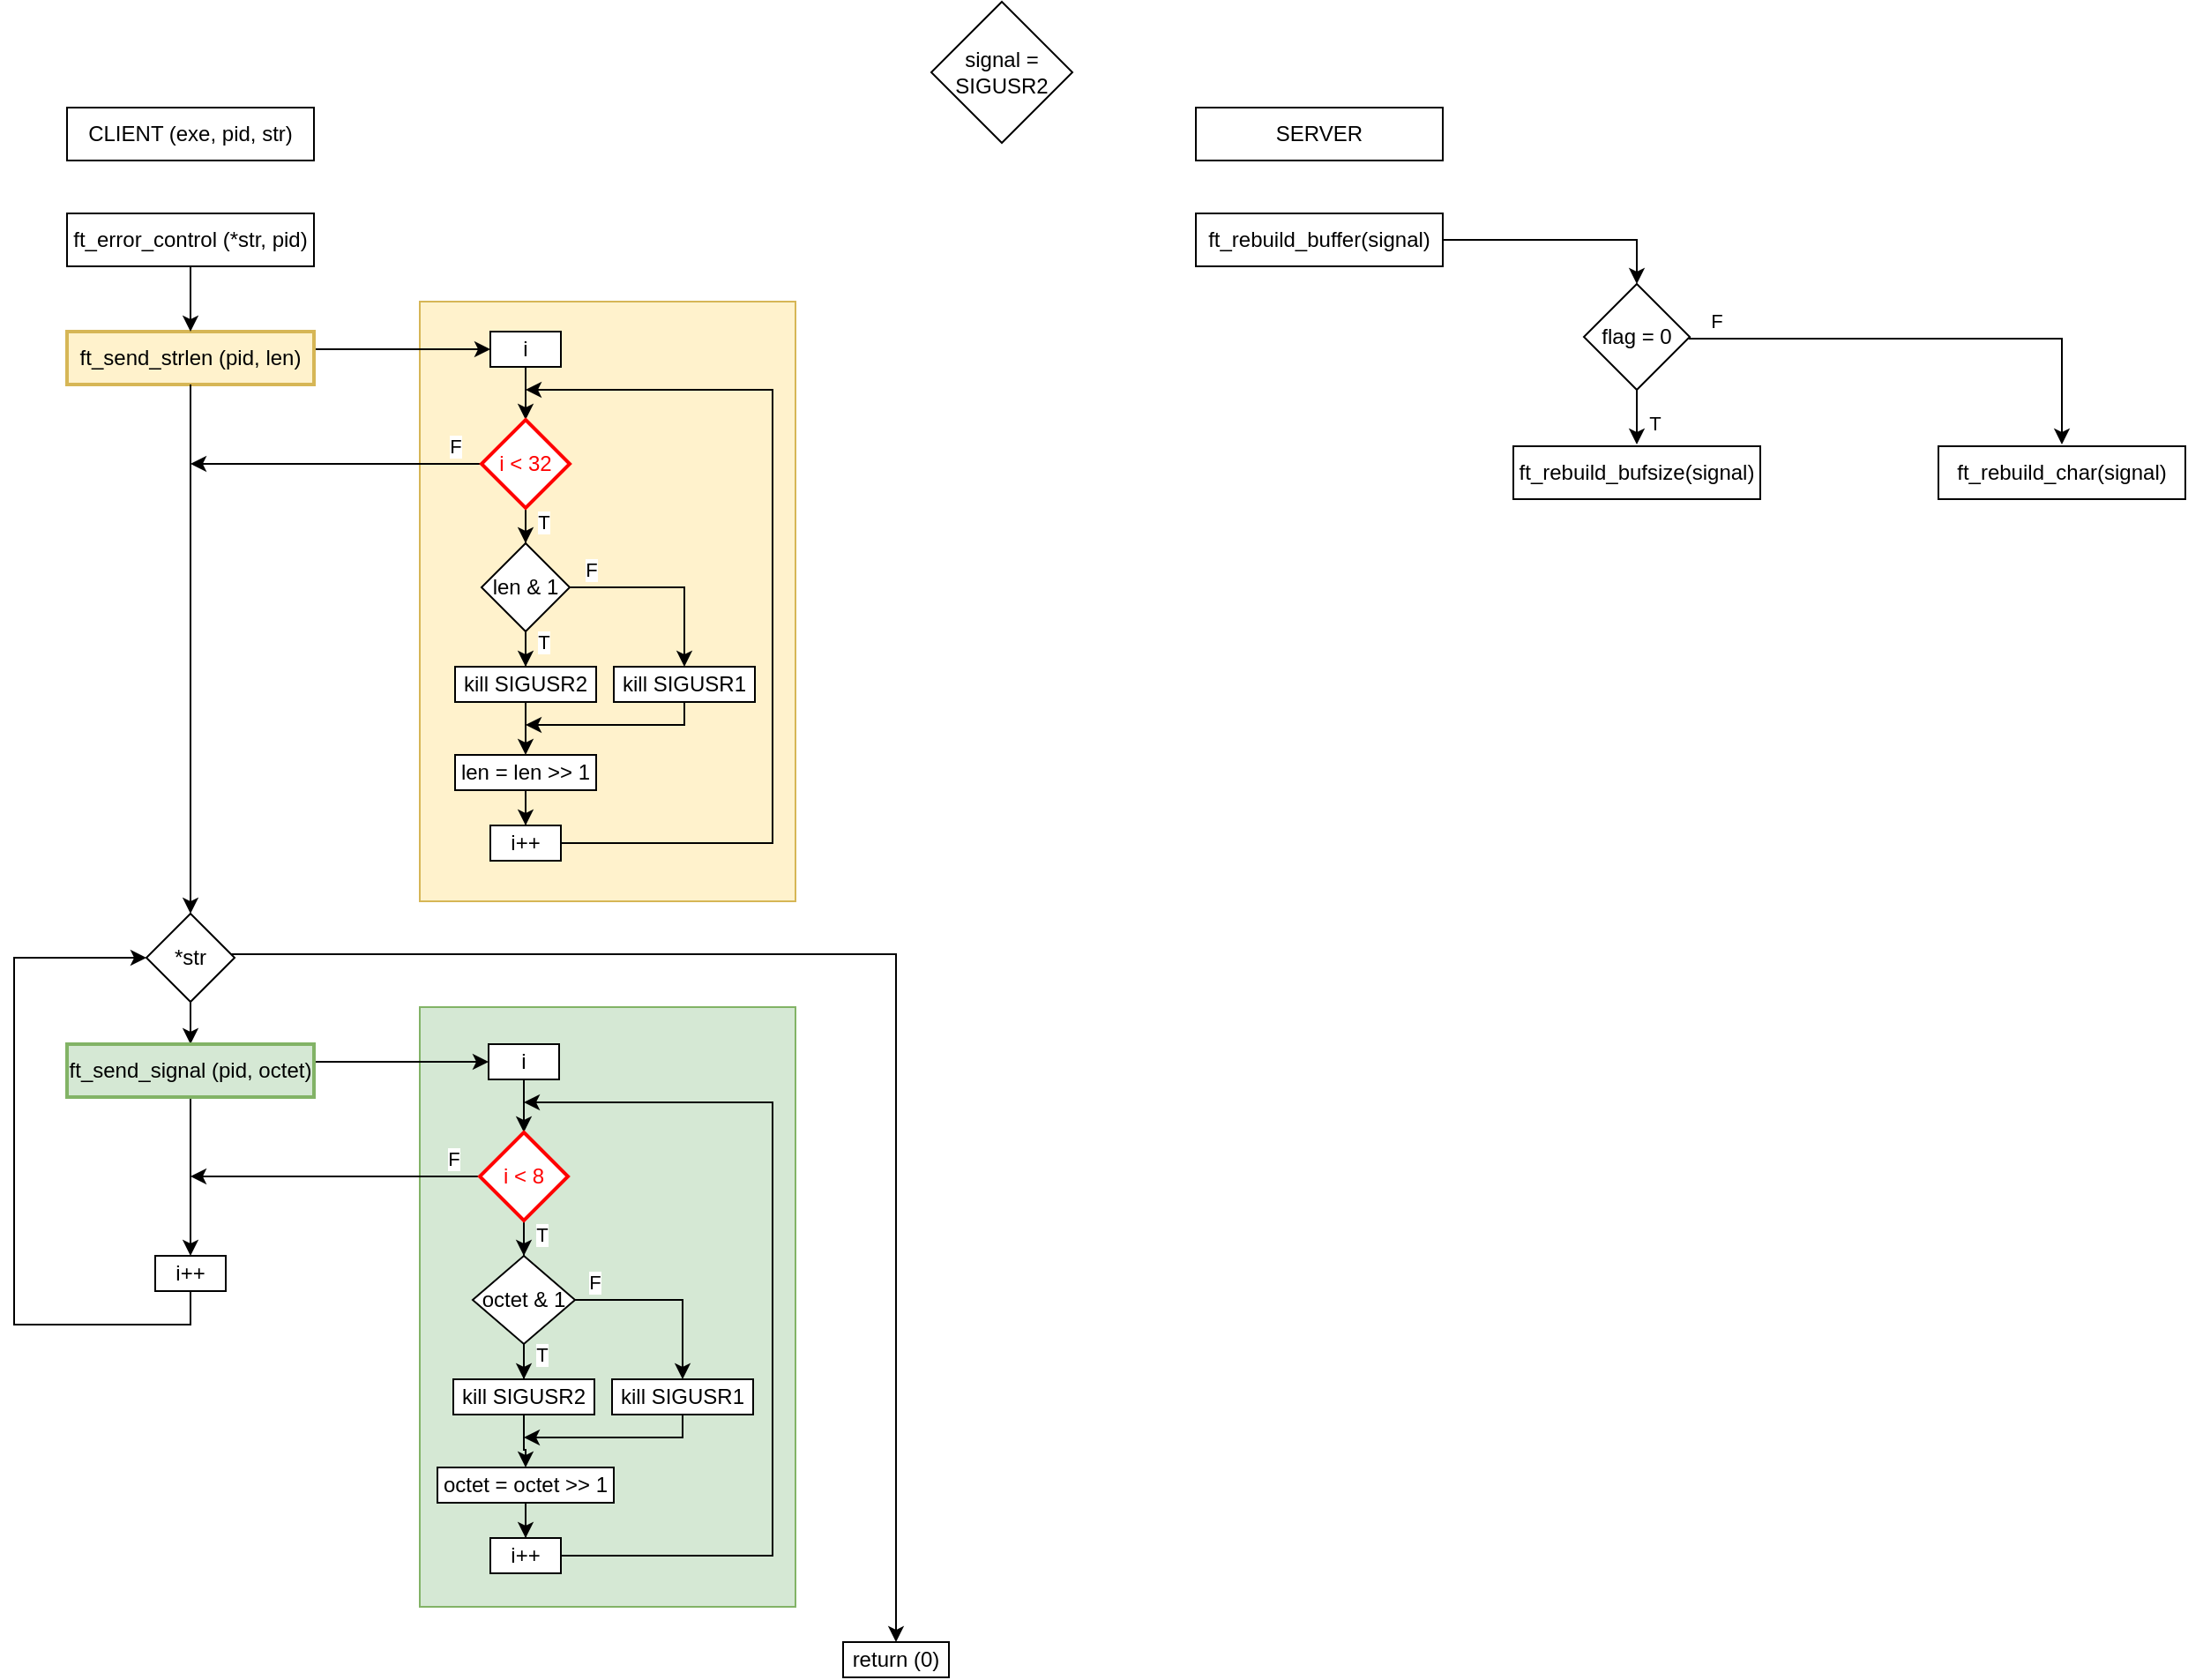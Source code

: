<mxfile version="21.1.1" type="device">
  <diagram id="C5RBs43oDa-KdzZeNtuy" name="Page-1">
    <mxGraphModel dx="935" dy="1535" grid="1" gridSize="10" guides="1" tooltips="1" connect="1" arrows="1" fold="1" page="0" pageScale="1" pageWidth="827" pageHeight="1169" math="0" shadow="0">
      <root>
        <mxCell id="WIyWlLk6GJQsqaUBKTNV-0" />
        <mxCell id="WIyWlLk6GJQsqaUBKTNV-1" parent="WIyWlLk6GJQsqaUBKTNV-0" />
        <mxCell id="rfoHM-x1Z1Yp6Kfk5jQ--75" value="" style="whiteSpace=wrap;html=1;fillColor=#d5e8d4;strokeColor=#82b366;fillStyle=solid;" vertex="1" parent="WIyWlLk6GJQsqaUBKTNV-1">
          <mxGeometry x="240" y="480" width="213" height="340" as="geometry" />
        </mxCell>
        <mxCell id="rfoHM-x1Z1Yp6Kfk5jQ--73" value="" style="whiteSpace=wrap;html=1;fillColor=#fff2cc;strokeColor=#d6b656;fillStyle=solid;strokeWidth=1;perimeterSpacing=1;" vertex="1" parent="WIyWlLk6GJQsqaUBKTNV-1">
          <mxGeometry x="240" y="80" width="213" height="340" as="geometry" />
        </mxCell>
        <mxCell id="rfoHM-x1Z1Yp6Kfk5jQ--26" style="edgeStyle=orthogonalEdgeStyle;rounded=0;orthogonalLoop=1;jettySize=auto;html=1;entryX=0;entryY=0.5;entryDx=0;entryDy=0;" edge="1" parent="WIyWlLk6GJQsqaUBKTNV-1" source="rfoHM-x1Z1Yp6Kfk5jQ--0" target="rfoHM-x1Z1Yp6Kfk5jQ--5">
          <mxGeometry relative="1" as="geometry">
            <Array as="points">
              <mxPoint x="200" y="107" />
              <mxPoint x="200" y="107" />
            </Array>
          </mxGeometry>
        </mxCell>
        <mxCell id="rfoHM-x1Z1Yp6Kfk5jQ--38" style="edgeStyle=orthogonalEdgeStyle;rounded=0;orthogonalLoop=1;jettySize=auto;html=1;entryX=0.5;entryY=0;entryDx=0;entryDy=0;" edge="1" parent="WIyWlLk6GJQsqaUBKTNV-1" source="rfoHM-x1Z1Yp6Kfk5jQ--64" target="rfoHM-x1Z1Yp6Kfk5jQ--37">
          <mxGeometry relative="1" as="geometry" />
        </mxCell>
        <mxCell id="rfoHM-x1Z1Yp6Kfk5jQ--0" value="&lt;div&gt;ft_send_strlen (pid, len)&lt;br&gt;&lt;/div&gt;" style="rounded=0;whiteSpace=wrap;html=1;fontSize=12;glass=0;strokeWidth=2;shadow=0;fillColor=#fff2cc;strokeColor=#d6b656;gradientColor=none;" vertex="1" parent="WIyWlLk6GJQsqaUBKTNV-1">
          <mxGeometry x="40" y="97" width="140" height="30" as="geometry" />
        </mxCell>
        <mxCell id="rfoHM-x1Z1Yp6Kfk5jQ--4" style="edgeStyle=orthogonalEdgeStyle;rounded=0;orthogonalLoop=1;jettySize=auto;html=1;entryX=0.5;entryY=0;entryDx=0;entryDy=0;" edge="1" parent="WIyWlLk6GJQsqaUBKTNV-1" source="rfoHM-x1Z1Yp6Kfk5jQ--3" target="rfoHM-x1Z1Yp6Kfk5jQ--0">
          <mxGeometry relative="1" as="geometry">
            <Array as="points">
              <mxPoint x="110" y="90" />
              <mxPoint x="110" y="90" />
            </Array>
          </mxGeometry>
        </mxCell>
        <mxCell id="rfoHM-x1Z1Yp6Kfk5jQ--3" value="&lt;div&gt;ft_error_control (*str, pid)&lt;br&gt;&lt;/div&gt;" style="rounded=0;whiteSpace=wrap;html=1;" vertex="1" parent="WIyWlLk6GJQsqaUBKTNV-1">
          <mxGeometry x="40" y="30" width="140" height="30" as="geometry" />
        </mxCell>
        <mxCell id="rfoHM-x1Z1Yp6Kfk5jQ--10" style="edgeStyle=orthogonalEdgeStyle;rounded=0;orthogonalLoop=1;jettySize=auto;html=1;exitX=0.5;exitY=1;exitDx=0;exitDy=0;entryX=0.5;entryY=0;entryDx=0;entryDy=0;" edge="1" parent="WIyWlLk6GJQsqaUBKTNV-1" source="rfoHM-x1Z1Yp6Kfk5jQ--5" target="rfoHM-x1Z1Yp6Kfk5jQ--7">
          <mxGeometry relative="1" as="geometry" />
        </mxCell>
        <mxCell id="rfoHM-x1Z1Yp6Kfk5jQ--5" value="i" style="rounded=0;whiteSpace=wrap;html=1;" vertex="1" parent="WIyWlLk6GJQsqaUBKTNV-1">
          <mxGeometry x="280" y="97" width="40" height="20" as="geometry" />
        </mxCell>
        <mxCell id="rfoHM-x1Z1Yp6Kfk5jQ--15" style="edgeStyle=orthogonalEdgeStyle;rounded=0;orthogonalLoop=1;jettySize=auto;html=1;entryX=0.5;entryY=0;entryDx=0;entryDy=0;" edge="1" parent="WIyWlLk6GJQsqaUBKTNV-1" source="rfoHM-x1Z1Yp6Kfk5jQ--7" target="rfoHM-x1Z1Yp6Kfk5jQ--14">
          <mxGeometry relative="1" as="geometry" />
        </mxCell>
        <mxCell id="rfoHM-x1Z1Yp6Kfk5jQ--31" value="&lt;div&gt;T&lt;/div&gt;" style="edgeLabel;html=1;align=center;verticalAlign=middle;resizable=0;points=[];" vertex="1" connectable="0" parent="rfoHM-x1Z1Yp6Kfk5jQ--15">
          <mxGeometry x="0.6" relative="1" as="geometry">
            <mxPoint x="10" as="offset" />
          </mxGeometry>
        </mxCell>
        <mxCell id="rfoHM-x1Z1Yp6Kfk5jQ--27" style="edgeStyle=orthogonalEdgeStyle;rounded=0;orthogonalLoop=1;jettySize=auto;html=1;exitX=0;exitY=0.5;exitDx=0;exitDy=0;" edge="1" parent="WIyWlLk6GJQsqaUBKTNV-1" source="rfoHM-x1Z1Yp6Kfk5jQ--7">
          <mxGeometry relative="1" as="geometry">
            <mxPoint x="110" y="172" as="targetPoint" />
            <Array as="points">
              <mxPoint x="200" y="172" />
              <mxPoint x="200" y="172" />
            </Array>
          </mxGeometry>
        </mxCell>
        <mxCell id="rfoHM-x1Z1Yp6Kfk5jQ--7" value="&lt;font color=&quot;#ff0000&quot;&gt;i &amp;lt; 32&lt;/font&gt;" style="rhombus;whiteSpace=wrap;html=1;strokeColor=#FF0000;strokeWidth=2;" vertex="1" parent="WIyWlLk6GJQsqaUBKTNV-1">
          <mxGeometry x="275" y="147" width="50" height="50" as="geometry" />
        </mxCell>
        <mxCell id="rfoHM-x1Z1Yp6Kfk5jQ--8" style="edgeStyle=orthogonalEdgeStyle;rounded=0;orthogonalLoop=1;jettySize=auto;html=1;exitX=0.5;exitY=1;exitDx=0;exitDy=0;" edge="1" parent="WIyWlLk6GJQsqaUBKTNV-1" source="rfoHM-x1Z1Yp6Kfk5jQ--7" target="rfoHM-x1Z1Yp6Kfk5jQ--7">
          <mxGeometry relative="1" as="geometry" />
        </mxCell>
        <mxCell id="rfoHM-x1Z1Yp6Kfk5jQ--17" style="edgeStyle=orthogonalEdgeStyle;rounded=0;orthogonalLoop=1;jettySize=auto;html=1;entryX=0.5;entryY=0;entryDx=0;entryDy=0;" edge="1" parent="WIyWlLk6GJQsqaUBKTNV-1" source="rfoHM-x1Z1Yp6Kfk5jQ--14" target="rfoHM-x1Z1Yp6Kfk5jQ--16">
          <mxGeometry relative="1" as="geometry" />
        </mxCell>
        <mxCell id="rfoHM-x1Z1Yp6Kfk5jQ--19" style="edgeStyle=orthogonalEdgeStyle;rounded=0;orthogonalLoop=1;jettySize=auto;html=1;entryX=0.5;entryY=0;entryDx=0;entryDy=0;" edge="1" parent="WIyWlLk6GJQsqaUBKTNV-1" source="rfoHM-x1Z1Yp6Kfk5jQ--14" target="rfoHM-x1Z1Yp6Kfk5jQ--18">
          <mxGeometry relative="1" as="geometry">
            <mxPoint x="420" y="242" as="targetPoint" />
            <Array as="points">
              <mxPoint x="390" y="242" />
            </Array>
          </mxGeometry>
        </mxCell>
        <mxCell id="rfoHM-x1Z1Yp6Kfk5jQ--33" value="F" style="edgeLabel;html=1;align=center;verticalAlign=middle;resizable=0;points=[];" vertex="1" connectable="0" parent="rfoHM-x1Z1Yp6Kfk5jQ--19">
          <mxGeometry x="-0.491" y="-1" relative="1" as="geometry">
            <mxPoint x="-16" y="-11" as="offset" />
          </mxGeometry>
        </mxCell>
        <mxCell id="rfoHM-x1Z1Yp6Kfk5jQ--14" value="len &amp;amp; 1" style="rhombus;whiteSpace=wrap;html=1;" vertex="1" parent="WIyWlLk6GJQsqaUBKTNV-1">
          <mxGeometry x="275" y="217" width="50" height="50" as="geometry" />
        </mxCell>
        <mxCell id="rfoHM-x1Z1Yp6Kfk5jQ--22" style="edgeStyle=orthogonalEdgeStyle;rounded=0;orthogonalLoop=1;jettySize=auto;html=1;entryX=0.5;entryY=0;entryDx=0;entryDy=0;" edge="1" parent="WIyWlLk6GJQsqaUBKTNV-1" source="rfoHM-x1Z1Yp6Kfk5jQ--16" target="rfoHM-x1Z1Yp6Kfk5jQ--20">
          <mxGeometry relative="1" as="geometry" />
        </mxCell>
        <mxCell id="rfoHM-x1Z1Yp6Kfk5jQ--16" value="&lt;div&gt;kill SIGUSR2&lt;/div&gt;" style="rounded=0;whiteSpace=wrap;html=1;" vertex="1" parent="WIyWlLk6GJQsqaUBKTNV-1">
          <mxGeometry x="260" y="287" width="80" height="20" as="geometry" />
        </mxCell>
        <mxCell id="rfoHM-x1Z1Yp6Kfk5jQ--35" style="edgeStyle=orthogonalEdgeStyle;rounded=0;orthogonalLoop=1;jettySize=auto;html=1;exitX=0.5;exitY=1;exitDx=0;exitDy=0;" edge="1" parent="WIyWlLk6GJQsqaUBKTNV-1" source="rfoHM-x1Z1Yp6Kfk5jQ--18">
          <mxGeometry relative="1" as="geometry">
            <mxPoint x="300" y="320" as="targetPoint" />
            <Array as="points">
              <mxPoint x="390" y="320" />
              <mxPoint x="340" y="320" />
            </Array>
          </mxGeometry>
        </mxCell>
        <mxCell id="rfoHM-x1Z1Yp6Kfk5jQ--18" value="&lt;div&gt;kill SIGUSR1&lt;/div&gt;" style="rounded=0;whiteSpace=wrap;html=1;" vertex="1" parent="WIyWlLk6GJQsqaUBKTNV-1">
          <mxGeometry x="350" y="287" width="80" height="20" as="geometry" />
        </mxCell>
        <mxCell id="rfoHM-x1Z1Yp6Kfk5jQ--24" style="edgeStyle=orthogonalEdgeStyle;rounded=0;orthogonalLoop=1;jettySize=auto;html=1;entryX=0.5;entryY=0;entryDx=0;entryDy=0;" edge="1" parent="WIyWlLk6GJQsqaUBKTNV-1" source="rfoHM-x1Z1Yp6Kfk5jQ--20" target="rfoHM-x1Z1Yp6Kfk5jQ--23">
          <mxGeometry relative="1" as="geometry" />
        </mxCell>
        <mxCell id="rfoHM-x1Z1Yp6Kfk5jQ--20" value="len = len &amp;gt;&amp;gt; 1" style="rounded=0;whiteSpace=wrap;html=1;" vertex="1" parent="WIyWlLk6GJQsqaUBKTNV-1">
          <mxGeometry x="260" y="337" width="80" height="20" as="geometry" />
        </mxCell>
        <mxCell id="rfoHM-x1Z1Yp6Kfk5jQ--28" style="edgeStyle=orthogonalEdgeStyle;rounded=0;orthogonalLoop=1;jettySize=auto;html=1;exitX=1;exitY=0.5;exitDx=0;exitDy=0;" edge="1" parent="WIyWlLk6GJQsqaUBKTNV-1" source="rfoHM-x1Z1Yp6Kfk5jQ--23">
          <mxGeometry relative="1" as="geometry">
            <mxPoint x="300" y="130" as="targetPoint" />
            <Array as="points">
              <mxPoint x="440" y="387" />
              <mxPoint x="440" y="130" />
            </Array>
          </mxGeometry>
        </mxCell>
        <mxCell id="rfoHM-x1Z1Yp6Kfk5jQ--30" value="F" style="edgeLabel;html=1;align=center;verticalAlign=middle;resizable=0;points=[];" vertex="1" connectable="0" parent="rfoHM-x1Z1Yp6Kfk5jQ--28">
          <mxGeometry x="0.681" y="1" relative="1" as="geometry">
            <mxPoint x="-123" y="31" as="offset" />
          </mxGeometry>
        </mxCell>
        <mxCell id="rfoHM-x1Z1Yp6Kfk5jQ--23" value="i++" style="rounded=0;whiteSpace=wrap;html=1;" vertex="1" parent="WIyWlLk6GJQsqaUBKTNV-1">
          <mxGeometry x="280" y="377" width="40" height="20" as="geometry" />
        </mxCell>
        <mxCell id="rfoHM-x1Z1Yp6Kfk5jQ--32" value="&lt;div&gt;T&lt;/div&gt;" style="edgeLabel;html=1;align=center;verticalAlign=middle;resizable=0;points=[];" vertex="1" connectable="0" parent="WIyWlLk6GJQsqaUBKTNV-1">
          <mxGeometry x="307" y="211" as="geometry">
            <mxPoint x="3" y="62" as="offset" />
          </mxGeometry>
        </mxCell>
        <mxCell id="rfoHM-x1Z1Yp6Kfk5jQ--62" style="edgeStyle=orthogonalEdgeStyle;rounded=0;orthogonalLoop=1;jettySize=auto;html=1;exitX=1;exitY=0.25;exitDx=0;exitDy=0;entryX=0;entryY=0.5;entryDx=0;entryDy=0;" edge="1" parent="WIyWlLk6GJQsqaUBKTNV-1" source="rfoHM-x1Z1Yp6Kfk5jQ--37" target="rfoHM-x1Z1Yp6Kfk5jQ--40">
          <mxGeometry relative="1" as="geometry">
            <mxPoint x="270" y="516" as="targetPoint" />
            <Array as="points">
              <mxPoint x="180" y="511" />
            </Array>
          </mxGeometry>
        </mxCell>
        <mxCell id="rfoHM-x1Z1Yp6Kfk5jQ--68" style="edgeStyle=orthogonalEdgeStyle;rounded=0;orthogonalLoop=1;jettySize=auto;html=1;entryX=0.5;entryY=0;entryDx=0;entryDy=0;" edge="1" parent="WIyWlLk6GJQsqaUBKTNV-1" source="rfoHM-x1Z1Yp6Kfk5jQ--37" target="rfoHM-x1Z1Yp6Kfk5jQ--67">
          <mxGeometry relative="1" as="geometry" />
        </mxCell>
        <mxCell id="rfoHM-x1Z1Yp6Kfk5jQ--37" value="&lt;div&gt;ft_send_signal (pid, octet)&lt;br&gt;&lt;/div&gt;" style="rounded=0;whiteSpace=wrap;html=1;fontSize=12;glass=0;strokeWidth=2;shadow=0;fillColor=#d5e8d4;gradientColor=none;strokeColor=#82b366;" vertex="1" parent="WIyWlLk6GJQsqaUBKTNV-1">
          <mxGeometry x="40" y="501" width="140" height="30" as="geometry" />
        </mxCell>
        <mxCell id="rfoHM-x1Z1Yp6Kfk5jQ--39" style="edgeStyle=orthogonalEdgeStyle;rounded=0;orthogonalLoop=1;jettySize=auto;html=1;exitX=0.5;exitY=1;exitDx=0;exitDy=0;entryX=0.5;entryY=0;entryDx=0;entryDy=0;" edge="1" parent="WIyWlLk6GJQsqaUBKTNV-1" source="rfoHM-x1Z1Yp6Kfk5jQ--40" target="rfoHM-x1Z1Yp6Kfk5jQ--43">
          <mxGeometry relative="1" as="geometry" />
        </mxCell>
        <mxCell id="rfoHM-x1Z1Yp6Kfk5jQ--40" value="i" style="rounded=0;whiteSpace=wrap;html=1;" vertex="1" parent="WIyWlLk6GJQsqaUBKTNV-1">
          <mxGeometry x="279" y="501" width="40" height="20" as="geometry" />
        </mxCell>
        <mxCell id="rfoHM-x1Z1Yp6Kfk5jQ--41" style="edgeStyle=orthogonalEdgeStyle;rounded=0;orthogonalLoop=1;jettySize=auto;html=1;entryX=0.5;entryY=0;entryDx=0;entryDy=0;" edge="1" parent="WIyWlLk6GJQsqaUBKTNV-1" source="rfoHM-x1Z1Yp6Kfk5jQ--43" target="rfoHM-x1Z1Yp6Kfk5jQ--48">
          <mxGeometry relative="1" as="geometry" />
        </mxCell>
        <mxCell id="rfoHM-x1Z1Yp6Kfk5jQ--42" value="&lt;div&gt;T&lt;/div&gt;" style="edgeLabel;html=1;align=center;verticalAlign=middle;resizable=0;points=[];" vertex="1" connectable="0" parent="rfoHM-x1Z1Yp6Kfk5jQ--41">
          <mxGeometry x="0.6" relative="1" as="geometry">
            <mxPoint x="10" as="offset" />
          </mxGeometry>
        </mxCell>
        <mxCell id="rfoHM-x1Z1Yp6Kfk5jQ--89" style="edgeStyle=orthogonalEdgeStyle;rounded=0;orthogonalLoop=1;jettySize=auto;html=1;" edge="1" parent="WIyWlLk6GJQsqaUBKTNV-1" source="rfoHM-x1Z1Yp6Kfk5jQ--43">
          <mxGeometry relative="1" as="geometry">
            <mxPoint x="110" y="576" as="targetPoint" />
          </mxGeometry>
        </mxCell>
        <mxCell id="rfoHM-x1Z1Yp6Kfk5jQ--43" value="&lt;font color=&quot;#ff0000&quot;&gt;i &amp;lt; 8&lt;br&gt;&lt;/font&gt;" style="rhombus;whiteSpace=wrap;html=1;strokeWidth=2;strokeColor=#FF0000;" vertex="1" parent="WIyWlLk6GJQsqaUBKTNV-1">
          <mxGeometry x="274" y="551" width="50" height="50" as="geometry" />
        </mxCell>
        <mxCell id="rfoHM-x1Z1Yp6Kfk5jQ--44" style="edgeStyle=orthogonalEdgeStyle;rounded=0;orthogonalLoop=1;jettySize=auto;html=1;exitX=0.5;exitY=1;exitDx=0;exitDy=0;" edge="1" parent="WIyWlLk6GJQsqaUBKTNV-1" source="rfoHM-x1Z1Yp6Kfk5jQ--43" target="rfoHM-x1Z1Yp6Kfk5jQ--43">
          <mxGeometry relative="1" as="geometry" />
        </mxCell>
        <mxCell id="rfoHM-x1Z1Yp6Kfk5jQ--45" style="edgeStyle=orthogonalEdgeStyle;rounded=0;orthogonalLoop=1;jettySize=auto;html=1;entryX=0.5;entryY=0;entryDx=0;entryDy=0;" edge="1" parent="WIyWlLk6GJQsqaUBKTNV-1" source="rfoHM-x1Z1Yp6Kfk5jQ--48" target="rfoHM-x1Z1Yp6Kfk5jQ--50">
          <mxGeometry relative="1" as="geometry" />
        </mxCell>
        <mxCell id="rfoHM-x1Z1Yp6Kfk5jQ--46" style="edgeStyle=orthogonalEdgeStyle;rounded=0;orthogonalLoop=1;jettySize=auto;html=1;entryX=0.5;entryY=0;entryDx=0;entryDy=0;" edge="1" parent="WIyWlLk6GJQsqaUBKTNV-1" source="rfoHM-x1Z1Yp6Kfk5jQ--48" target="rfoHM-x1Z1Yp6Kfk5jQ--52">
          <mxGeometry relative="1" as="geometry">
            <mxPoint x="419" y="646" as="targetPoint" />
            <Array as="points">
              <mxPoint x="389" y="646" />
            </Array>
          </mxGeometry>
        </mxCell>
        <mxCell id="rfoHM-x1Z1Yp6Kfk5jQ--47" value="F" style="edgeLabel;html=1;align=center;verticalAlign=middle;resizable=0;points=[];" vertex="1" connectable="0" parent="rfoHM-x1Z1Yp6Kfk5jQ--46">
          <mxGeometry x="-0.491" y="-1" relative="1" as="geometry">
            <mxPoint x="-16" y="-11" as="offset" />
          </mxGeometry>
        </mxCell>
        <mxCell id="rfoHM-x1Z1Yp6Kfk5jQ--48" value="octet &amp;amp; 1" style="rhombus;whiteSpace=wrap;html=1;" vertex="1" parent="WIyWlLk6GJQsqaUBKTNV-1">
          <mxGeometry x="270" y="621" width="58" height="50" as="geometry" />
        </mxCell>
        <mxCell id="rfoHM-x1Z1Yp6Kfk5jQ--49" style="edgeStyle=orthogonalEdgeStyle;rounded=0;orthogonalLoop=1;jettySize=auto;html=1;entryX=0.5;entryY=0;entryDx=0;entryDy=0;" edge="1" parent="WIyWlLk6GJQsqaUBKTNV-1" source="rfoHM-x1Z1Yp6Kfk5jQ--50" target="rfoHM-x1Z1Yp6Kfk5jQ--54">
          <mxGeometry relative="1" as="geometry" />
        </mxCell>
        <mxCell id="rfoHM-x1Z1Yp6Kfk5jQ--50" value="&lt;div&gt;kill SIGUSR2&lt;/div&gt;" style="rounded=0;whiteSpace=wrap;html=1;" vertex="1" parent="WIyWlLk6GJQsqaUBKTNV-1">
          <mxGeometry x="259" y="691" width="80" height="20" as="geometry" />
        </mxCell>
        <mxCell id="rfoHM-x1Z1Yp6Kfk5jQ--51" style="edgeStyle=orthogonalEdgeStyle;rounded=0;orthogonalLoop=1;jettySize=auto;html=1;exitX=0.5;exitY=1;exitDx=0;exitDy=0;" edge="1" parent="WIyWlLk6GJQsqaUBKTNV-1" source="rfoHM-x1Z1Yp6Kfk5jQ--52">
          <mxGeometry relative="1" as="geometry">
            <mxPoint x="299" y="724" as="targetPoint" />
            <Array as="points">
              <mxPoint x="389" y="724" />
              <mxPoint x="339" y="724" />
            </Array>
          </mxGeometry>
        </mxCell>
        <mxCell id="rfoHM-x1Z1Yp6Kfk5jQ--52" value="&lt;div&gt;kill SIGUSR1&lt;/div&gt;" style="rounded=0;whiteSpace=wrap;html=1;" vertex="1" parent="WIyWlLk6GJQsqaUBKTNV-1">
          <mxGeometry x="349" y="691" width="80" height="20" as="geometry" />
        </mxCell>
        <mxCell id="rfoHM-x1Z1Yp6Kfk5jQ--60" style="edgeStyle=orthogonalEdgeStyle;rounded=0;orthogonalLoop=1;jettySize=auto;html=1;entryX=0.5;entryY=0;entryDx=0;entryDy=0;" edge="1" parent="WIyWlLk6GJQsqaUBKTNV-1" source="rfoHM-x1Z1Yp6Kfk5jQ--54" target="rfoHM-x1Z1Yp6Kfk5jQ--57">
          <mxGeometry relative="1" as="geometry" />
        </mxCell>
        <mxCell id="rfoHM-x1Z1Yp6Kfk5jQ--54" value="octet = octet &amp;gt;&amp;gt; 1" style="rounded=0;whiteSpace=wrap;html=1;" vertex="1" parent="WIyWlLk6GJQsqaUBKTNV-1">
          <mxGeometry x="250" y="741" width="100" height="20" as="geometry" />
        </mxCell>
        <mxCell id="rfoHM-x1Z1Yp6Kfk5jQ--55" style="edgeStyle=orthogonalEdgeStyle;rounded=0;orthogonalLoop=1;jettySize=auto;html=1;exitX=1;exitY=0.5;exitDx=0;exitDy=0;" edge="1" parent="WIyWlLk6GJQsqaUBKTNV-1" source="rfoHM-x1Z1Yp6Kfk5jQ--57">
          <mxGeometry relative="1" as="geometry">
            <mxPoint x="299" y="534" as="targetPoint" />
            <Array as="points">
              <mxPoint x="440" y="791" />
              <mxPoint x="440" y="534" />
            </Array>
          </mxGeometry>
        </mxCell>
        <mxCell id="rfoHM-x1Z1Yp6Kfk5jQ--56" value="F" style="edgeLabel;html=1;align=center;verticalAlign=middle;resizable=0;points=[];" vertex="1" connectable="0" parent="rfoHM-x1Z1Yp6Kfk5jQ--55">
          <mxGeometry x="0.681" y="1" relative="1" as="geometry">
            <mxPoint x="-123" y="31" as="offset" />
          </mxGeometry>
        </mxCell>
        <mxCell id="rfoHM-x1Z1Yp6Kfk5jQ--57" value="i++" style="rounded=0;whiteSpace=wrap;html=1;" vertex="1" parent="WIyWlLk6GJQsqaUBKTNV-1">
          <mxGeometry x="280" y="781" width="40" height="20" as="geometry" />
        </mxCell>
        <mxCell id="rfoHM-x1Z1Yp6Kfk5jQ--58" value="&lt;div&gt;T&lt;/div&gt;" style="edgeLabel;html=1;align=center;verticalAlign=middle;resizable=0;points=[];" vertex="1" connectable="0" parent="WIyWlLk6GJQsqaUBKTNV-1">
          <mxGeometry x="306" y="615" as="geometry">
            <mxPoint x="3" y="62" as="offset" />
          </mxGeometry>
        </mxCell>
        <mxCell id="rfoHM-x1Z1Yp6Kfk5jQ--65" value="" style="edgeStyle=orthogonalEdgeStyle;rounded=0;orthogonalLoop=1;jettySize=auto;html=1;entryX=0.5;entryY=0;entryDx=0;entryDy=0;" edge="1" parent="WIyWlLk6GJQsqaUBKTNV-1" source="rfoHM-x1Z1Yp6Kfk5jQ--0" target="rfoHM-x1Z1Yp6Kfk5jQ--64">
          <mxGeometry relative="1" as="geometry">
            <mxPoint x="110" y="127" as="sourcePoint" />
            <mxPoint x="110" y="520" as="targetPoint" />
          </mxGeometry>
        </mxCell>
        <mxCell id="rfoHM-x1Z1Yp6Kfk5jQ--78" style="edgeStyle=orthogonalEdgeStyle;rounded=0;orthogonalLoop=1;jettySize=auto;html=1;entryX=0.5;entryY=0;entryDx=0;entryDy=0;" edge="1" parent="WIyWlLk6GJQsqaUBKTNV-1" source="rfoHM-x1Z1Yp6Kfk5jQ--64" target="rfoHM-x1Z1Yp6Kfk5jQ--76">
          <mxGeometry relative="1" as="geometry">
            <mxPoint x="580" y="690" as="targetPoint" />
            <Array as="points">
              <mxPoint x="510" y="450" />
            </Array>
          </mxGeometry>
        </mxCell>
        <mxCell id="rfoHM-x1Z1Yp6Kfk5jQ--64" value="*str" style="rhombus;whiteSpace=wrap;html=1;" vertex="1" parent="WIyWlLk6GJQsqaUBKTNV-1">
          <mxGeometry x="85" y="427" width="50" height="50" as="geometry" />
        </mxCell>
        <mxCell id="rfoHM-x1Z1Yp6Kfk5jQ--69" style="edgeStyle=orthogonalEdgeStyle;rounded=0;orthogonalLoop=1;jettySize=auto;html=1;exitX=0.5;exitY=1;exitDx=0;exitDy=0;entryX=0;entryY=0.5;entryDx=0;entryDy=0;" edge="1" parent="WIyWlLk6GJQsqaUBKTNV-1" source="rfoHM-x1Z1Yp6Kfk5jQ--67" target="rfoHM-x1Z1Yp6Kfk5jQ--64">
          <mxGeometry relative="1" as="geometry">
            <mxPoint x="80" y="340" as="targetPoint" />
            <Array as="points">
              <mxPoint x="110" y="660" />
              <mxPoint x="10" y="660" />
              <mxPoint x="10" y="452" />
            </Array>
          </mxGeometry>
        </mxCell>
        <mxCell id="rfoHM-x1Z1Yp6Kfk5jQ--67" value="i++" style="rounded=0;whiteSpace=wrap;html=1;" vertex="1" parent="WIyWlLk6GJQsqaUBKTNV-1">
          <mxGeometry x="90" y="621" width="40" height="20" as="geometry" />
        </mxCell>
        <mxCell id="rfoHM-x1Z1Yp6Kfk5jQ--76" value="return (0)" style="rounded=0;whiteSpace=wrap;html=1;" vertex="1" parent="WIyWlLk6GJQsqaUBKTNV-1">
          <mxGeometry x="480" y="840" width="60" height="20" as="geometry" />
        </mxCell>
        <mxCell id="rfoHM-x1Z1Yp6Kfk5jQ--79" value="CLIENT (exe, pid, str)" style="rounded=0;whiteSpace=wrap;html=1;" vertex="1" parent="WIyWlLk6GJQsqaUBKTNV-1">
          <mxGeometry x="40" y="-30" width="140" height="30" as="geometry" />
        </mxCell>
        <mxCell id="rfoHM-x1Z1Yp6Kfk5jQ--80" value="&lt;div&gt;SERVER&lt;/div&gt;" style="rounded=0;whiteSpace=wrap;html=1;" vertex="1" parent="WIyWlLk6GJQsqaUBKTNV-1">
          <mxGeometry x="680" y="-30" width="140" height="30" as="geometry" />
        </mxCell>
        <mxCell id="rfoHM-x1Z1Yp6Kfk5jQ--86" style="edgeStyle=orthogonalEdgeStyle;rounded=0;orthogonalLoop=1;jettySize=auto;html=1;entryX=0.5;entryY=0;entryDx=0;entryDy=0;" edge="1" parent="WIyWlLk6GJQsqaUBKTNV-1" source="rfoHM-x1Z1Yp6Kfk5jQ--81" target="rfoHM-x1Z1Yp6Kfk5jQ--83">
          <mxGeometry relative="1" as="geometry" />
        </mxCell>
        <mxCell id="rfoHM-x1Z1Yp6Kfk5jQ--81" value="&lt;div&gt;ft_rebuild_buffer(signal)&lt;/div&gt;" style="rounded=0;whiteSpace=wrap;html=1;" vertex="1" parent="WIyWlLk6GJQsqaUBKTNV-1">
          <mxGeometry x="680" y="30" width="140" height="30" as="geometry" />
        </mxCell>
        <mxCell id="rfoHM-x1Z1Yp6Kfk5jQ--82" value="&lt;div&gt;signal =&lt;/div&gt;&lt;div&gt;SIGUSR2&lt;/div&gt;" style="strokeWidth=1;html=1;shape=mxgraph.flowchart.decision;whiteSpace=wrap;aspect=fixed;" vertex="1" parent="WIyWlLk6GJQsqaUBKTNV-1">
          <mxGeometry x="530" y="-90" width="80" height="80" as="geometry" />
        </mxCell>
        <mxCell id="rfoHM-x1Z1Yp6Kfk5jQ--87" value="T" style="edgeStyle=orthogonalEdgeStyle;rounded=0;orthogonalLoop=1;jettySize=auto;html=1;" edge="1" parent="WIyWlLk6GJQsqaUBKTNV-1" source="rfoHM-x1Z1Yp6Kfk5jQ--83">
          <mxGeometry x="0.184" y="10" relative="1" as="geometry">
            <mxPoint x="930" y="161" as="targetPoint" />
            <mxPoint as="offset" />
          </mxGeometry>
        </mxCell>
        <mxCell id="rfoHM-x1Z1Yp6Kfk5jQ--88" value="F" style="edgeStyle=orthogonalEdgeStyle;rounded=0;orthogonalLoop=1;jettySize=auto;html=1;exitX=1;exitY=0.5;exitDx=0;exitDy=0;" edge="1" parent="WIyWlLk6GJQsqaUBKTNV-1" source="rfoHM-x1Z1Yp6Kfk5jQ--83">
          <mxGeometry x="-0.885" y="10" relative="1" as="geometry">
            <mxPoint x="1171" y="161" as="targetPoint" />
            <mxPoint x="1040" y="101.0" as="sourcePoint" />
            <Array as="points">
              <mxPoint x="1171" y="101" />
            </Array>
            <mxPoint as="offset" />
          </mxGeometry>
        </mxCell>
        <mxCell id="rfoHM-x1Z1Yp6Kfk5jQ--83" value="flag = 0" style="rhombus;whiteSpace=wrap;html=1;aspect=fixed;" vertex="1" parent="WIyWlLk6GJQsqaUBKTNV-1">
          <mxGeometry x="900" y="70" width="60" height="60" as="geometry" />
        </mxCell>
        <mxCell id="rfoHM-x1Z1Yp6Kfk5jQ--84" value="ft_rebuild_bufsize(signal)" style="rounded=0;whiteSpace=wrap;html=1;" vertex="1" parent="WIyWlLk6GJQsqaUBKTNV-1">
          <mxGeometry x="860" y="162" width="140" height="30" as="geometry" />
        </mxCell>
        <mxCell id="rfoHM-x1Z1Yp6Kfk5jQ--85" value="&lt;div&gt;ft_rebuild_char(signal)&lt;/div&gt;" style="rounded=0;whiteSpace=wrap;html=1;" vertex="1" parent="WIyWlLk6GJQsqaUBKTNV-1">
          <mxGeometry x="1101" y="162" width="140" height="30" as="geometry" />
        </mxCell>
      </root>
    </mxGraphModel>
  </diagram>
</mxfile>
